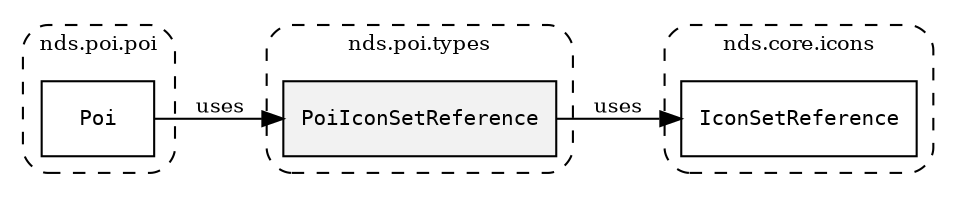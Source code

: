 /**
 * This dot file creates symbol collaboration diagram for PoiIconSetReference.
 */
digraph ZSERIO
{
    node [shape=box, fontsize=10];
    rankdir="LR";
    fontsize=10;
    tooltip="PoiIconSetReference collaboration diagram";

    subgraph "cluster_nds.poi.types"
    {
        style="dashed, rounded";
        label="nds.poi.types";
        tooltip="Package nds.poi.types";
        href="../../../content/packages/nds.poi.types.html#Package-nds-poi-types";
        target="_parent";

        "PoiIconSetReference" [style="filled", fillcolor="#0000000D", target="_parent", label=<<font face="monospace"><table align="center" border="0" cellspacing="0" cellpadding="0"><tr><td href="../../../content/packages/nds.poi.types.html#Subtype-PoiIconSetReference" title="Subtype defined in nds.poi.types">PoiIconSetReference</td></tr></table></font>>];
    }

    subgraph "cluster_nds.core.icons"
    {
        style="dashed, rounded";
        label="nds.core.icons";
        tooltip="Package nds.core.icons";
        href="../../../content/packages/nds.core.icons.html#Package-nds-core-icons";
        target="_parent";

        "IconSetReference" [target="_parent", label=<<font face="monospace"><table align="center" border="0" cellspacing="0" cellpadding="0"><tr><td href="../../../content/packages/nds.core.icons.html#Subtype-IconSetReference" title="Subtype defined in nds.core.icons">IconSetReference</td></tr></table></font>>];
    }

    subgraph "cluster_nds.poi.poi"
    {
        style="dashed, rounded";
        label="nds.poi.poi";
        tooltip="Package nds.poi.poi";
        href="../../../content/packages/nds.poi.poi.html#Package-nds-poi-poi";
        target="_parent";

        "Poi" [target="_parent", label=<<font face="monospace"><table align="center" border="0" cellspacing="0" cellpadding="0"><tr><td href="../../../content/packages/nds.poi.poi.html#Structure-Poi" title="Structure defined in nds.poi.poi">Poi</td></tr></table></font>>];
    }

    "PoiIconSetReference" -> "IconSetReference" [label="uses", fontsize=10];
    "Poi" -> "PoiIconSetReference" [label="uses", fontsize=10];
}

